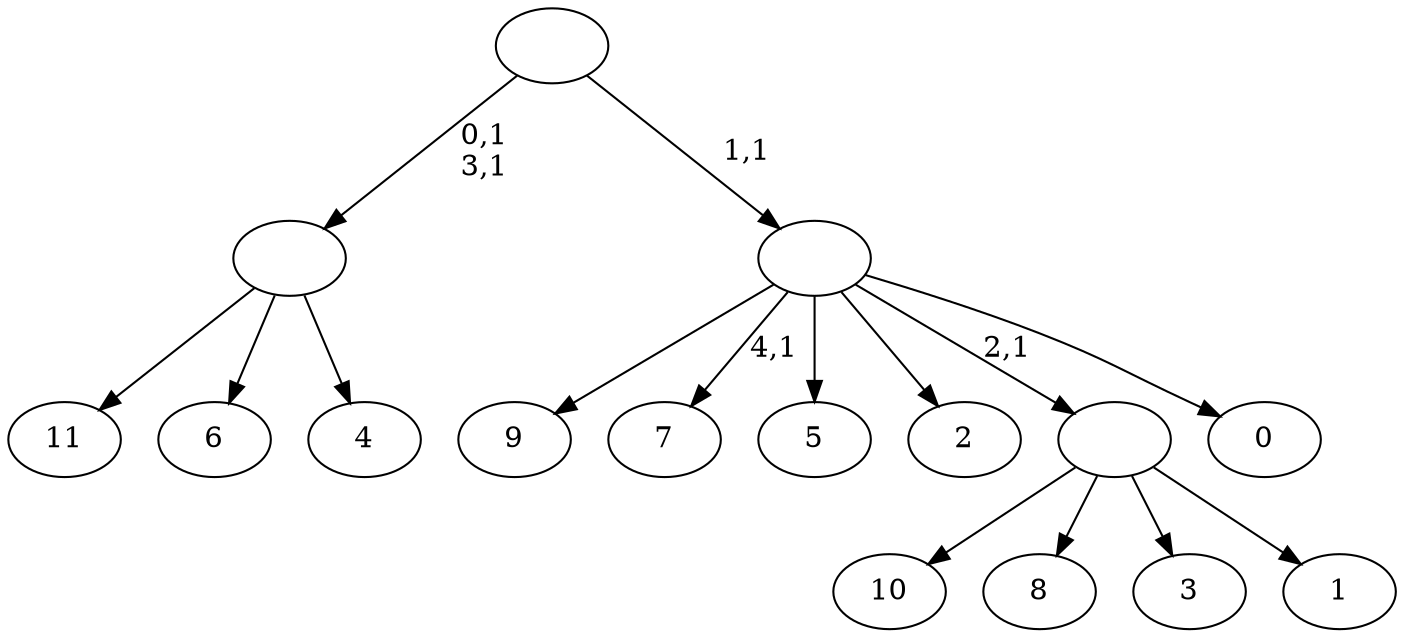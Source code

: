 digraph T {
	17 [label="11"]
	16 [label="10"]
	15 [label="9"]
	14 [label="8"]
	13 [label="7"]
	11 [label="6"]
	10 [label="5"]
	9 [label="4"]
	8 [label=""]
	6 [label="3"]
	5 [label="2"]
	4 [label="1"]
	3 [label=""]
	2 [label="0"]
	1 [label=""]
	0 [label=""]
	8 -> 17 [label=""]
	8 -> 11 [label=""]
	8 -> 9 [label=""]
	3 -> 16 [label=""]
	3 -> 14 [label=""]
	3 -> 6 [label=""]
	3 -> 4 [label=""]
	1 -> 13 [label="4,1"]
	1 -> 15 [label=""]
	1 -> 10 [label=""]
	1 -> 5 [label=""]
	1 -> 3 [label="2,1"]
	1 -> 2 [label=""]
	0 -> 8 [label="0,1\n3,1"]
	0 -> 1 [label="1,1"]
}
